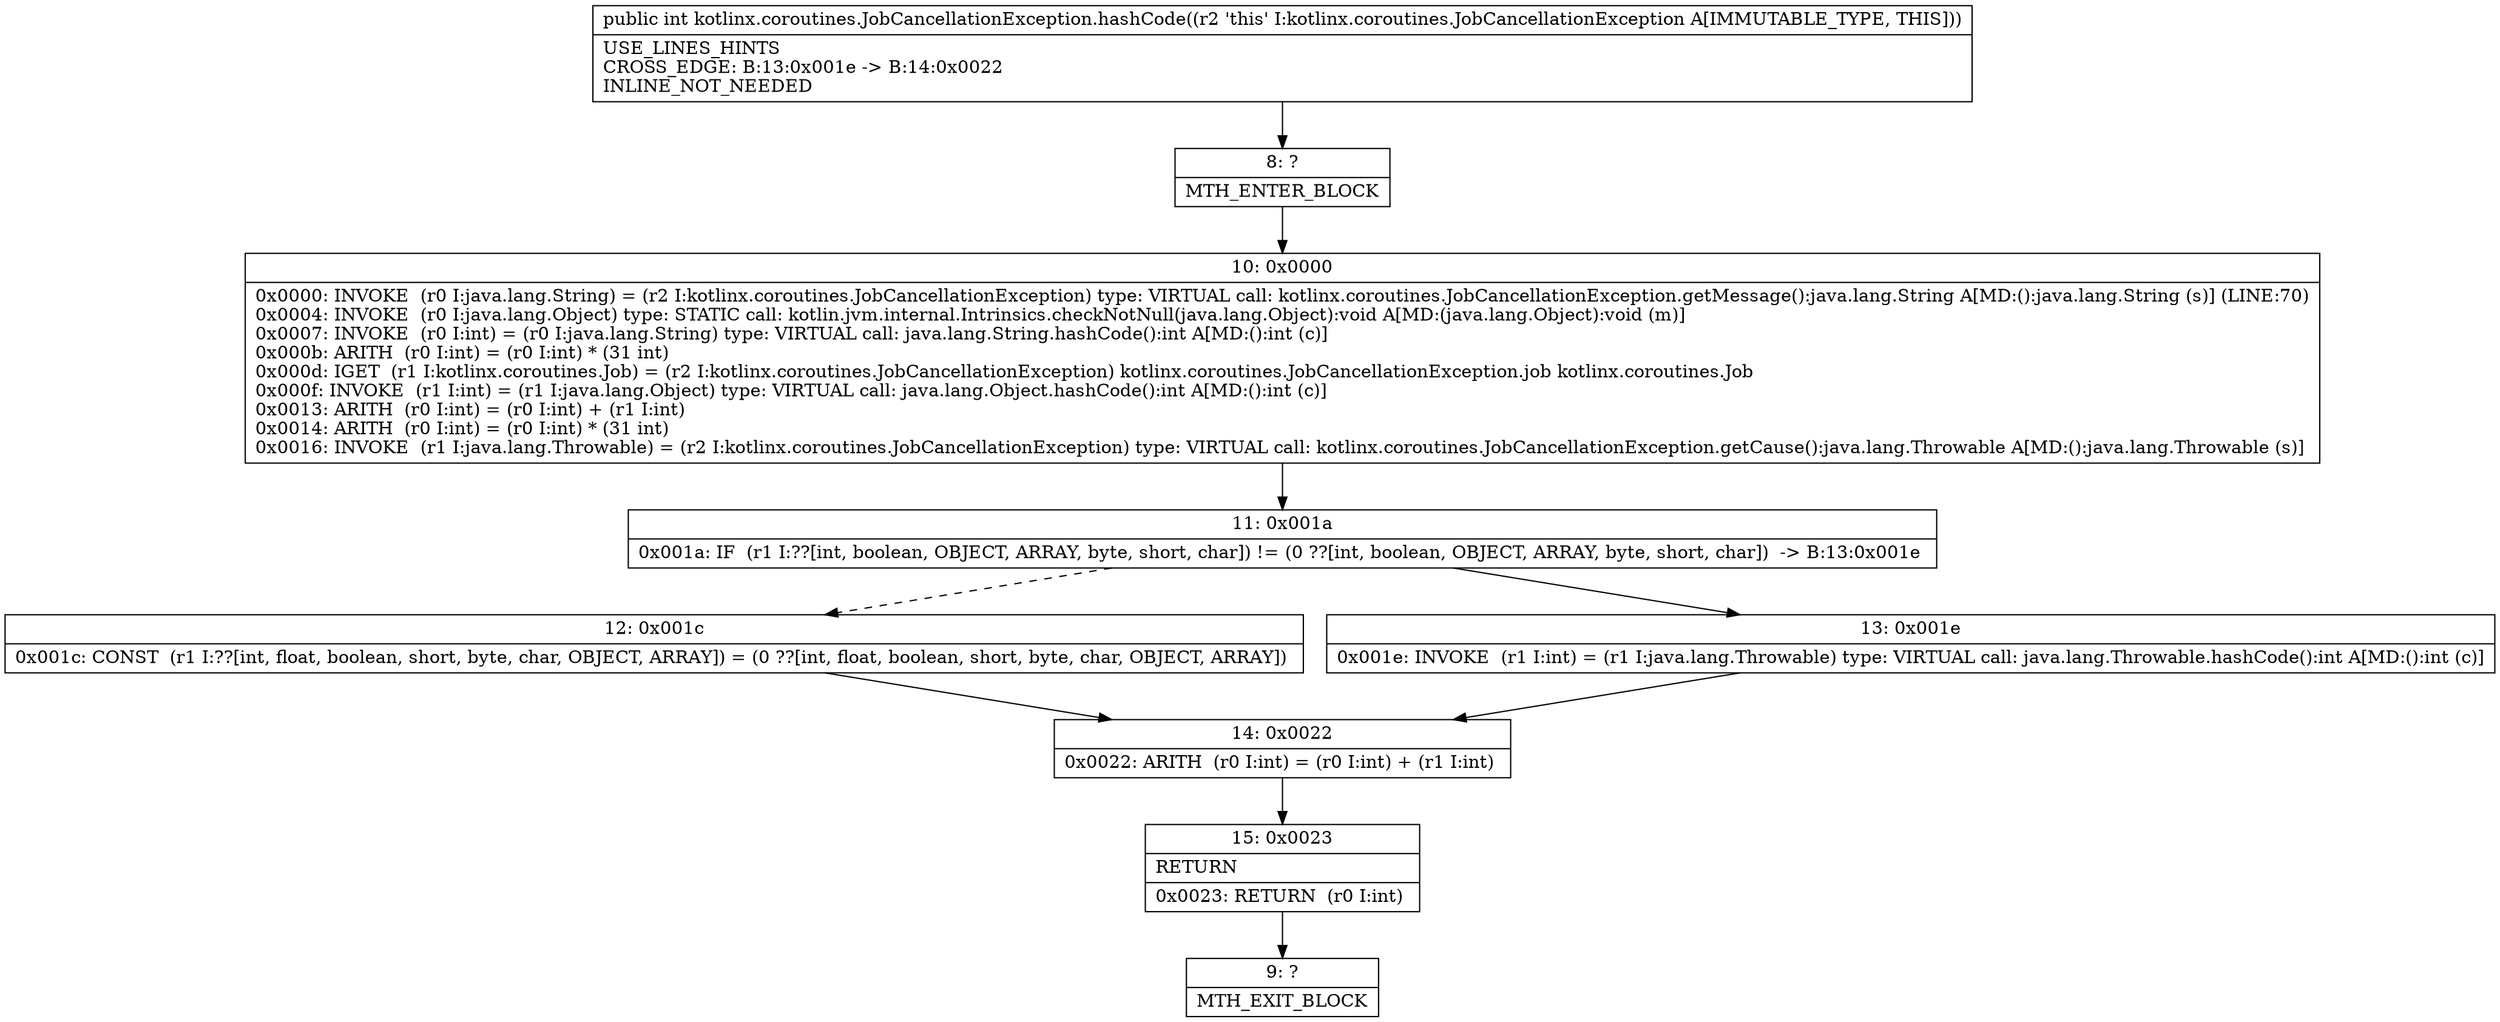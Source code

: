 digraph "CFG forkotlinx.coroutines.JobCancellationException.hashCode()I" {
Node_8 [shape=record,label="{8\:\ ?|MTH_ENTER_BLOCK\l}"];
Node_10 [shape=record,label="{10\:\ 0x0000|0x0000: INVOKE  (r0 I:java.lang.String) = (r2 I:kotlinx.coroutines.JobCancellationException) type: VIRTUAL call: kotlinx.coroutines.JobCancellationException.getMessage():java.lang.String A[MD:():java.lang.String (s)] (LINE:70)\l0x0004: INVOKE  (r0 I:java.lang.Object) type: STATIC call: kotlin.jvm.internal.Intrinsics.checkNotNull(java.lang.Object):void A[MD:(java.lang.Object):void (m)]\l0x0007: INVOKE  (r0 I:int) = (r0 I:java.lang.String) type: VIRTUAL call: java.lang.String.hashCode():int A[MD:():int (c)]\l0x000b: ARITH  (r0 I:int) = (r0 I:int) * (31 int) \l0x000d: IGET  (r1 I:kotlinx.coroutines.Job) = (r2 I:kotlinx.coroutines.JobCancellationException) kotlinx.coroutines.JobCancellationException.job kotlinx.coroutines.Job \l0x000f: INVOKE  (r1 I:int) = (r1 I:java.lang.Object) type: VIRTUAL call: java.lang.Object.hashCode():int A[MD:():int (c)]\l0x0013: ARITH  (r0 I:int) = (r0 I:int) + (r1 I:int) \l0x0014: ARITH  (r0 I:int) = (r0 I:int) * (31 int) \l0x0016: INVOKE  (r1 I:java.lang.Throwable) = (r2 I:kotlinx.coroutines.JobCancellationException) type: VIRTUAL call: kotlinx.coroutines.JobCancellationException.getCause():java.lang.Throwable A[MD:():java.lang.Throwable (s)]\l}"];
Node_11 [shape=record,label="{11\:\ 0x001a|0x001a: IF  (r1 I:??[int, boolean, OBJECT, ARRAY, byte, short, char]) != (0 ??[int, boolean, OBJECT, ARRAY, byte, short, char])  \-\> B:13:0x001e \l}"];
Node_12 [shape=record,label="{12\:\ 0x001c|0x001c: CONST  (r1 I:??[int, float, boolean, short, byte, char, OBJECT, ARRAY]) = (0 ??[int, float, boolean, short, byte, char, OBJECT, ARRAY]) \l}"];
Node_14 [shape=record,label="{14\:\ 0x0022|0x0022: ARITH  (r0 I:int) = (r0 I:int) + (r1 I:int) \l}"];
Node_15 [shape=record,label="{15\:\ 0x0023|RETURN\l|0x0023: RETURN  (r0 I:int) \l}"];
Node_9 [shape=record,label="{9\:\ ?|MTH_EXIT_BLOCK\l}"];
Node_13 [shape=record,label="{13\:\ 0x001e|0x001e: INVOKE  (r1 I:int) = (r1 I:java.lang.Throwable) type: VIRTUAL call: java.lang.Throwable.hashCode():int A[MD:():int (c)]\l}"];
MethodNode[shape=record,label="{public int kotlinx.coroutines.JobCancellationException.hashCode((r2 'this' I:kotlinx.coroutines.JobCancellationException A[IMMUTABLE_TYPE, THIS]))  | USE_LINES_HINTS\lCROSS_EDGE: B:13:0x001e \-\> B:14:0x0022\lINLINE_NOT_NEEDED\l}"];
MethodNode -> Node_8;Node_8 -> Node_10;
Node_10 -> Node_11;
Node_11 -> Node_12[style=dashed];
Node_11 -> Node_13;
Node_12 -> Node_14;
Node_14 -> Node_15;
Node_15 -> Node_9;
Node_13 -> Node_14;
}

